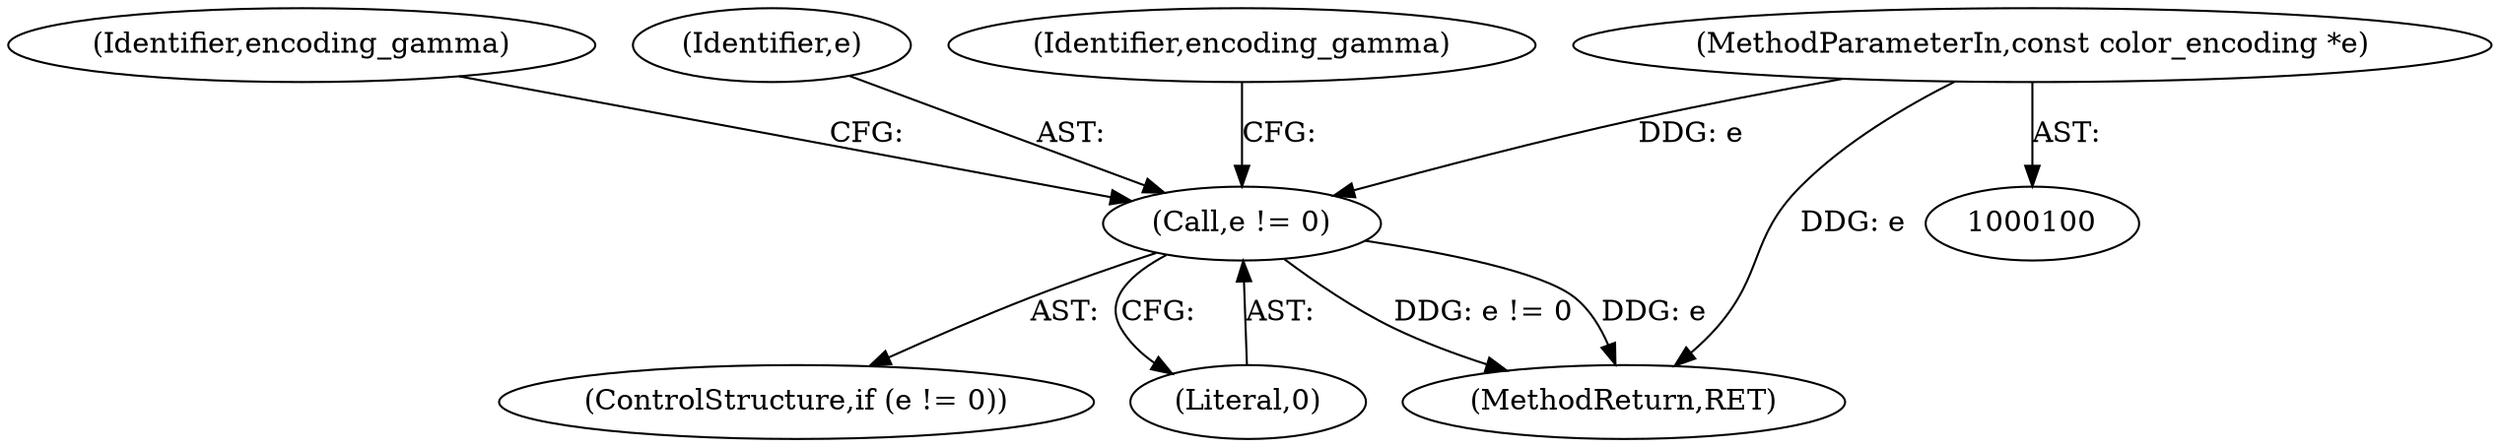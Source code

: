 digraph "0_Android_9d4853418ab2f754c2b63e091c29c5529b8b86ca_124@pointer" {
"1000104" [label="(MethodParameterIn,const color_encoding *e)"];
"1000108" [label="(Call,e != 0)"];
"1000104" [label="(MethodParameterIn,const color_encoding *e)"];
"1000114" [label="(Identifier,encoding_gamma)"];
"1000107" [label="(ControlStructure,if (e != 0))"];
"1000109" [label="(Identifier,e)"];
"1000110" [label="(Literal,0)"];
"1000314" [label="(Identifier,encoding_gamma)"];
"1000334" [label="(MethodReturn,RET)"];
"1000108" [label="(Call,e != 0)"];
"1000104" -> "1000100"  [label="AST: "];
"1000104" -> "1000334"  [label="DDG: e"];
"1000104" -> "1000108"  [label="DDG: e"];
"1000108" -> "1000107"  [label="AST: "];
"1000108" -> "1000110"  [label="CFG: "];
"1000109" -> "1000108"  [label="AST: "];
"1000110" -> "1000108"  [label="AST: "];
"1000114" -> "1000108"  [label="CFG: "];
"1000314" -> "1000108"  [label="CFG: "];
"1000108" -> "1000334"  [label="DDG: e != 0"];
"1000108" -> "1000334"  [label="DDG: e"];
}
